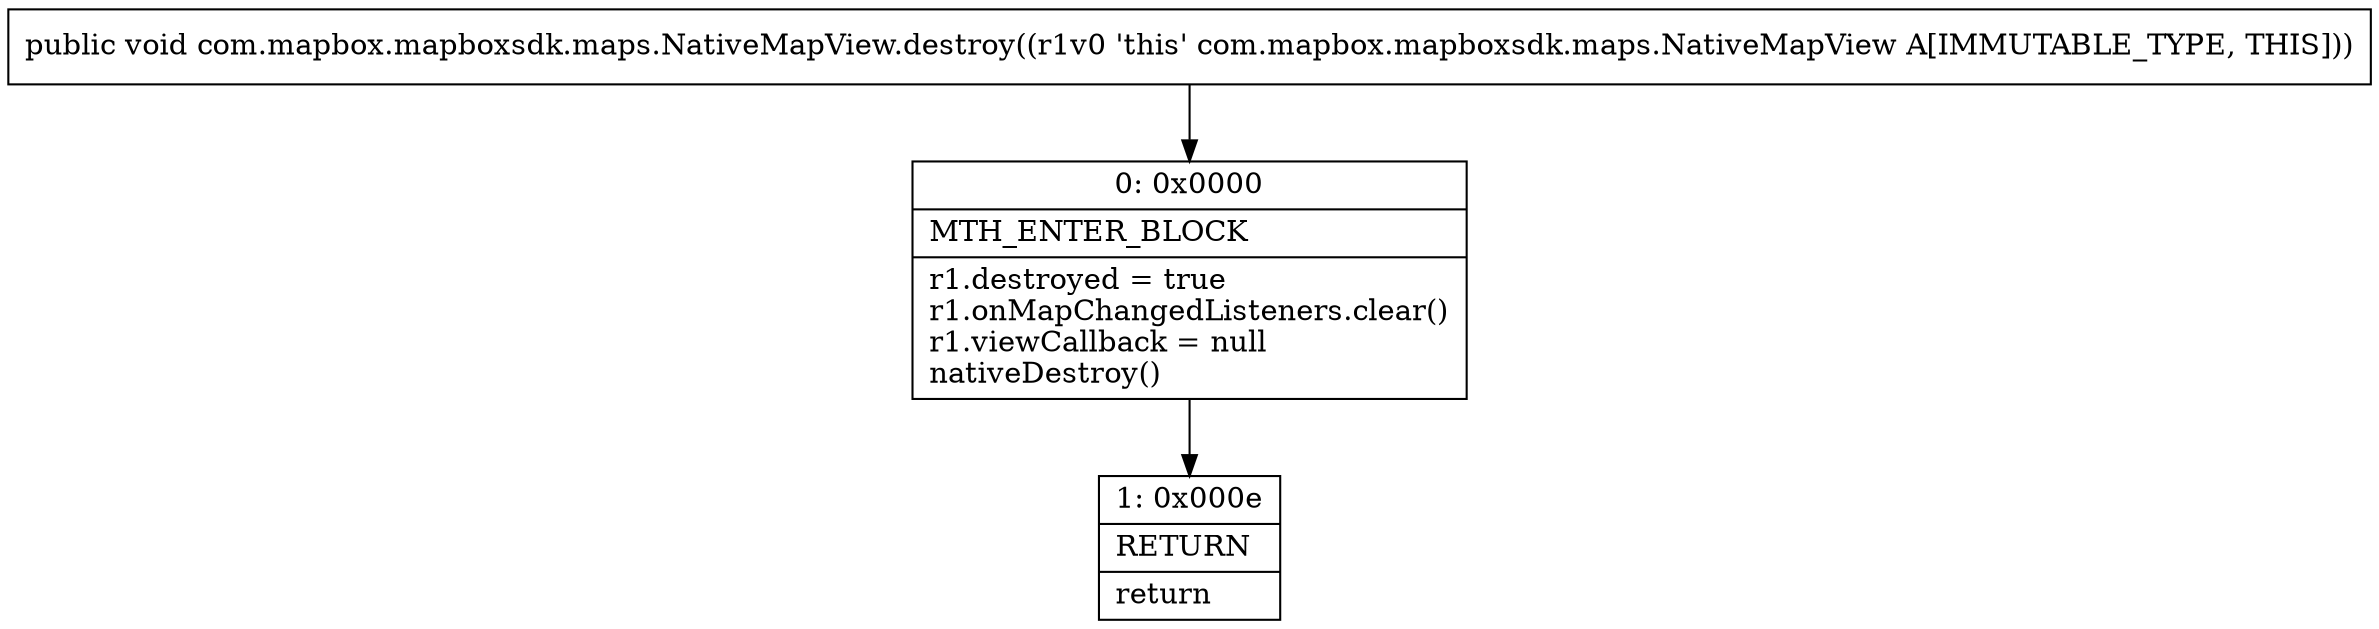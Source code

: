 digraph "CFG forcom.mapbox.mapboxsdk.maps.NativeMapView.destroy()V" {
Node_0 [shape=record,label="{0\:\ 0x0000|MTH_ENTER_BLOCK\l|r1.destroyed = true\lr1.onMapChangedListeners.clear()\lr1.viewCallback = null\lnativeDestroy()\l}"];
Node_1 [shape=record,label="{1\:\ 0x000e|RETURN\l|return\l}"];
MethodNode[shape=record,label="{public void com.mapbox.mapboxsdk.maps.NativeMapView.destroy((r1v0 'this' com.mapbox.mapboxsdk.maps.NativeMapView A[IMMUTABLE_TYPE, THIS])) }"];
MethodNode -> Node_0;
Node_0 -> Node_1;
}

